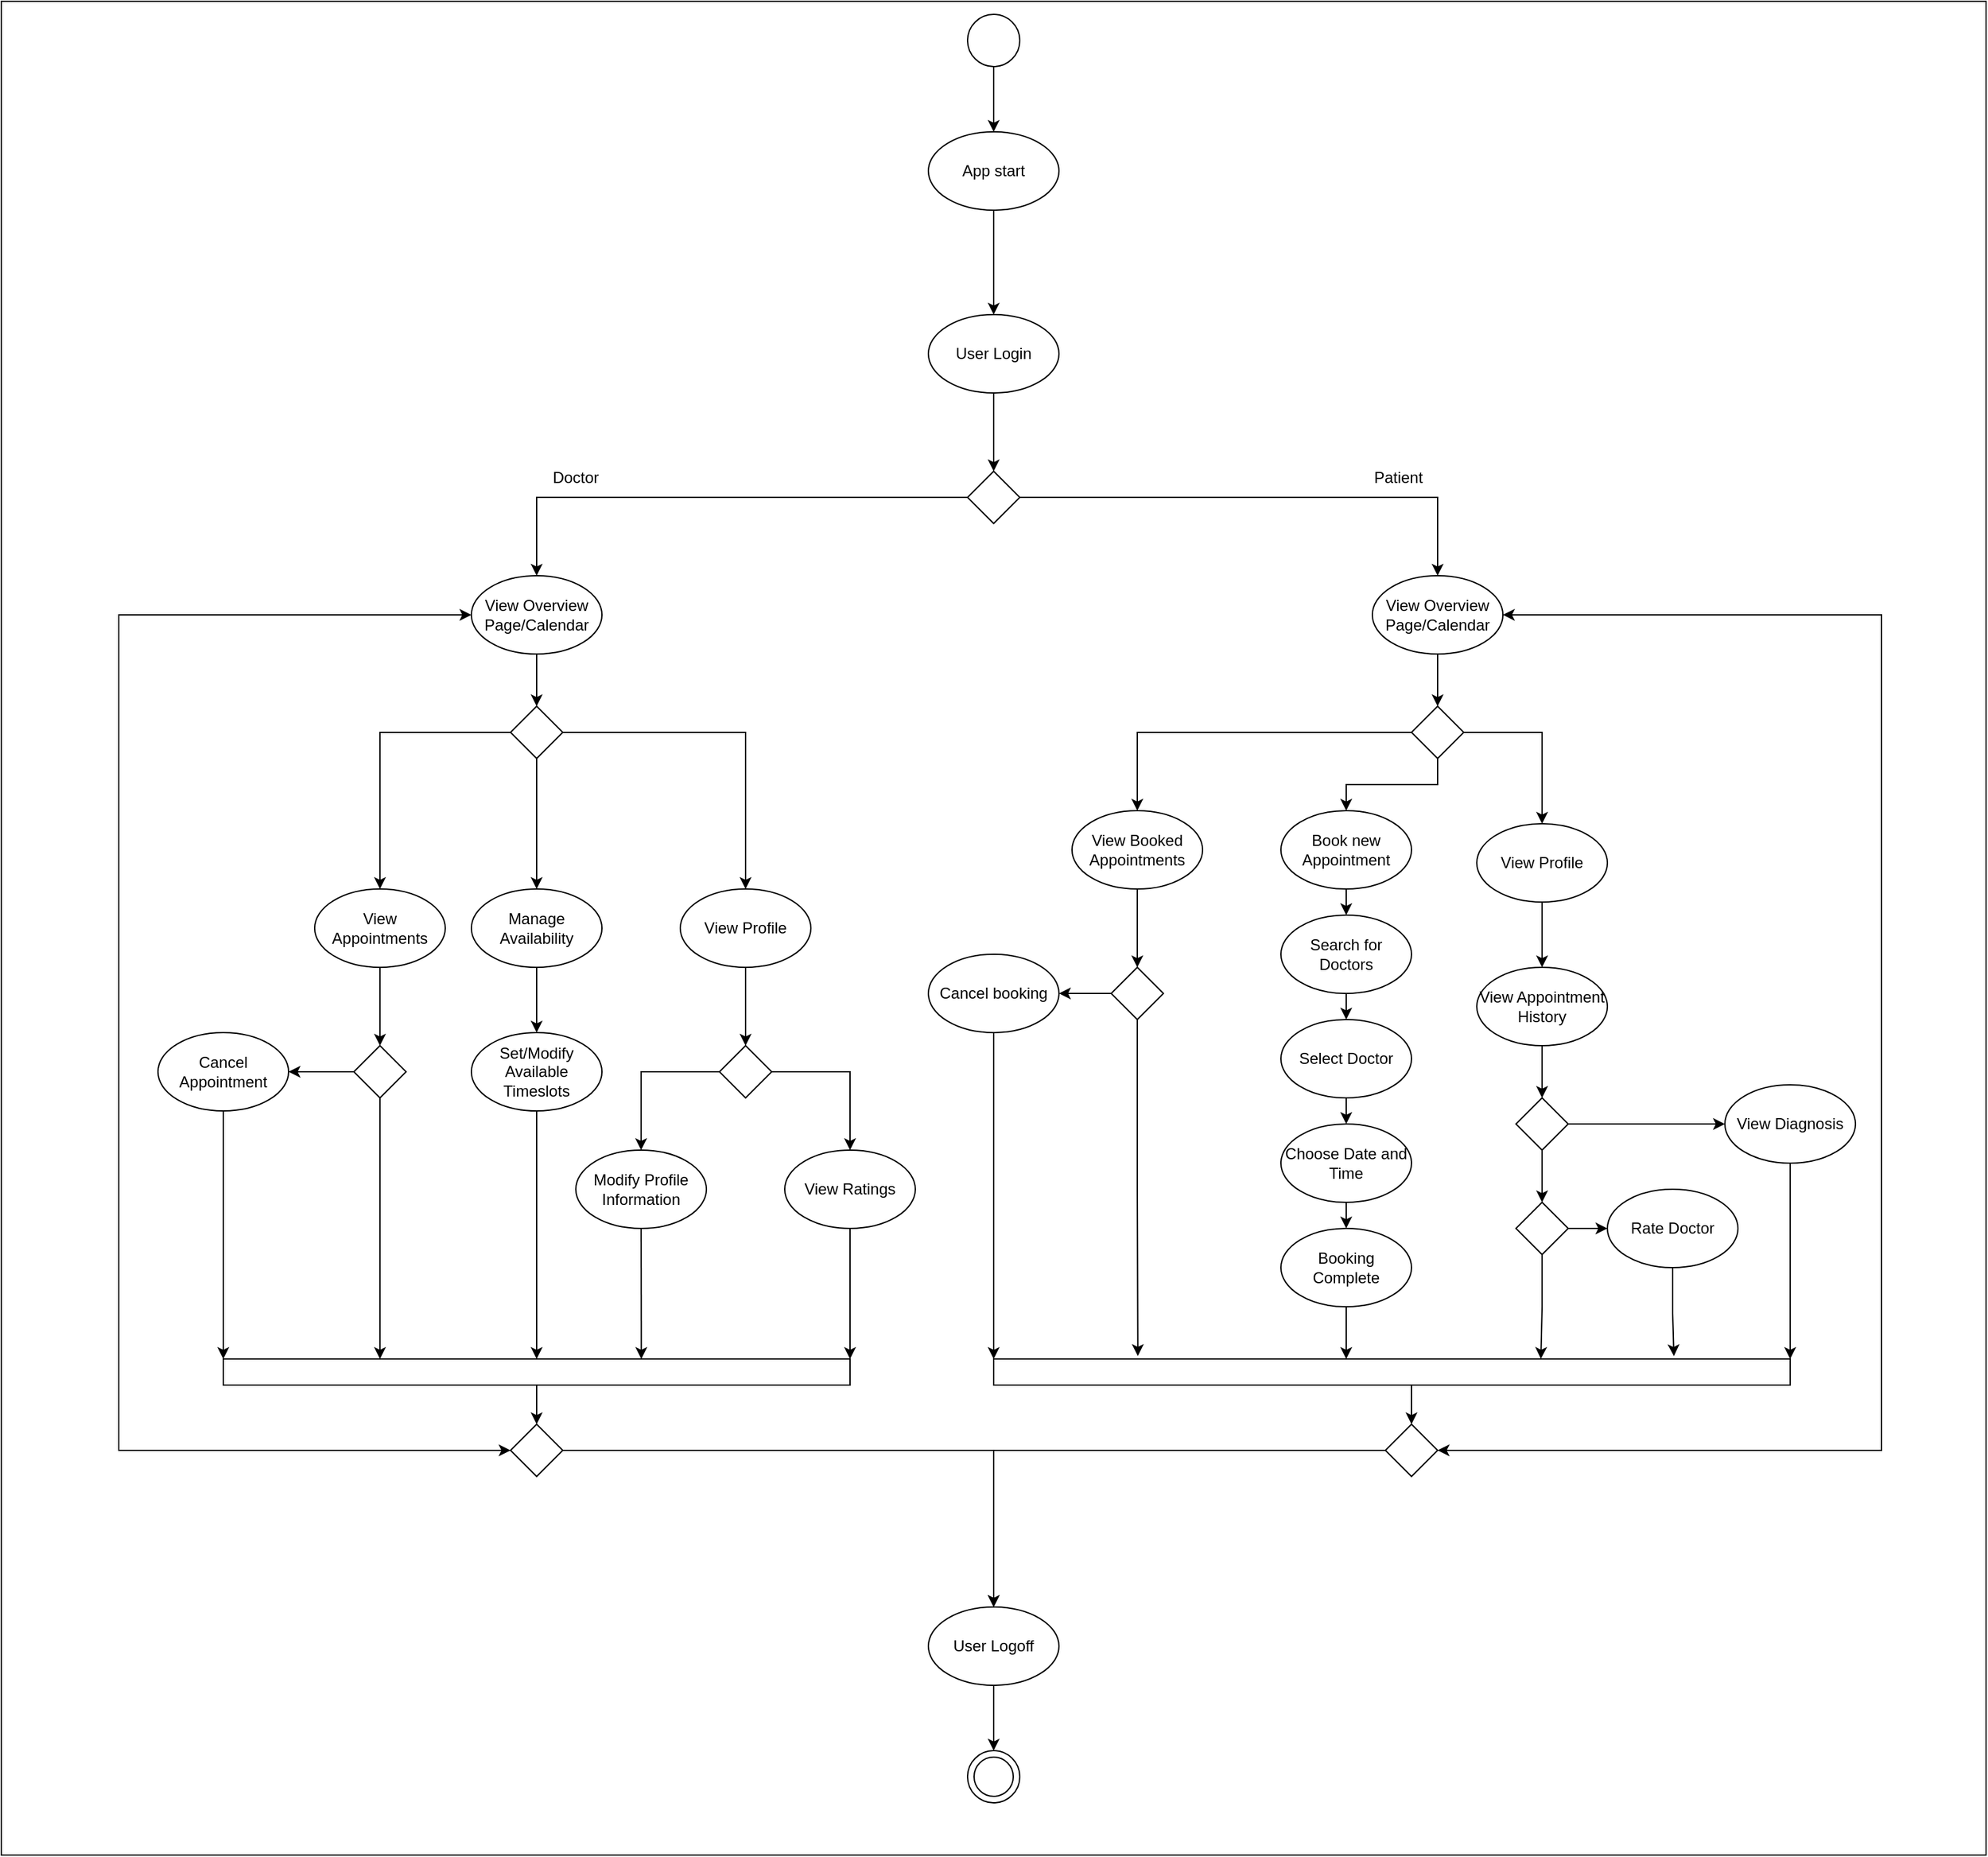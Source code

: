 <mxfile version="26.2.12">
  <diagram name="Page-1" id="6pKnszKHuzy9kLr5Nu0_">
    <mxGraphModel dx="2993" dy="1133" grid="1" gridSize="10" guides="1" tooltips="1" connect="1" arrows="1" fold="1" page="1" pageScale="1" pageWidth="850" pageHeight="1100" math="0" shadow="0">
      <root>
        <mxCell id="0" />
        <mxCell id="1" parent="0" />
        <mxCell id="xkhYk-mLTDHi5yK7-aAF-93" value="" style="rounded=0;whiteSpace=wrap;html=1;movable=0;resizable=0;rotatable=0;deletable=0;editable=0;locked=1;connectable=0;" vertex="1" parent="1">
          <mxGeometry x="-160" y="20" width="1520" height="1420" as="geometry" />
        </mxCell>
        <mxCell id="xkhYk-mLTDHi5yK7-aAF-1" value="" style="ellipse;whiteSpace=wrap;html=1;aspect=fixed;fillColor=light-dark(#FFFFFF,#000000);" vertex="1" parent="1">
          <mxGeometry x="580" y="30" width="40" height="40" as="geometry" />
        </mxCell>
        <mxCell id="xkhYk-mLTDHi5yK7-aAF-2" value="" style="endArrow=classic;html=1;rounded=0;exitX=0.5;exitY=1;exitDx=0;exitDy=0;" edge="1" parent="1" source="xkhYk-mLTDHi5yK7-aAF-1" target="xkhYk-mLTDHi5yK7-aAF-3">
          <mxGeometry width="50" height="50" relative="1" as="geometry">
            <mxPoint x="640" y="70" as="sourcePoint" />
            <mxPoint x="630" y="120" as="targetPoint" />
          </mxGeometry>
        </mxCell>
        <mxCell id="xkhYk-mLTDHi5yK7-aAF-3" value="App start" style="ellipse;whiteSpace=wrap;html=1;" vertex="1" parent="1">
          <mxGeometry x="550" y="120" width="100" height="60" as="geometry" />
        </mxCell>
        <mxCell id="xkhYk-mLTDHi5yK7-aAF-4" value="" style="endArrow=classic;html=1;rounded=0;exitX=0.5;exitY=1;exitDx=0;exitDy=0;" edge="1" parent="1" source="xkhYk-mLTDHi5yK7-aAF-3" target="xkhYk-mLTDHi5yK7-aAF-5">
          <mxGeometry width="50" height="50" relative="1" as="geometry">
            <mxPoint x="660" y="360" as="sourcePoint" />
            <mxPoint x="630" y="260" as="targetPoint" />
          </mxGeometry>
        </mxCell>
        <mxCell id="xkhYk-mLTDHi5yK7-aAF-5" value="User Login" style="ellipse;whiteSpace=wrap;html=1;" vertex="1" parent="1">
          <mxGeometry x="550" y="260" width="100" height="60" as="geometry" />
        </mxCell>
        <mxCell id="xkhYk-mLTDHi5yK7-aAF-6" value="" style="endArrow=classic;html=1;rounded=0;exitX=1;exitY=0.5;exitDx=0;exitDy=0;entryX=0.5;entryY=0;entryDx=0;entryDy=0;" edge="1" parent="1" source="xkhYk-mLTDHi5yK7-aAF-11" target="xkhYk-mLTDHi5yK7-aAF-51">
          <mxGeometry width="50" height="50" relative="1" as="geometry">
            <mxPoint x="980" y="400" as="sourcePoint" />
            <mxPoint x="1080" y="460" as="targetPoint" />
            <Array as="points">
              <mxPoint x="940" y="400" />
            </Array>
          </mxGeometry>
        </mxCell>
        <mxCell id="xkhYk-mLTDHi5yK7-aAF-7" value="" style="endArrow=classic;html=1;rounded=0;exitX=0;exitY=0.5;exitDx=0;exitDy=0;entryX=0.5;entryY=0;entryDx=0;entryDy=0;" edge="1" parent="1" source="xkhYk-mLTDHi5yK7-aAF-11" target="xkhYk-mLTDHi5yK7-aAF-48">
          <mxGeometry width="50" height="50" relative="1" as="geometry">
            <mxPoint x="380" y="400" as="sourcePoint" />
            <mxPoint x="267.554" y="440.45" as="targetPoint" />
            <Array as="points">
              <mxPoint x="250" y="400" />
            </Array>
          </mxGeometry>
        </mxCell>
        <mxCell id="xkhYk-mLTDHi5yK7-aAF-9" value="Doctor" style="text;html=1;align=center;verticalAlign=middle;whiteSpace=wrap;rounded=0;" vertex="1" parent="1">
          <mxGeometry x="250" y="370" width="60" height="30" as="geometry" />
        </mxCell>
        <mxCell id="xkhYk-mLTDHi5yK7-aAF-10" value="Patient" style="text;html=1;align=center;verticalAlign=middle;whiteSpace=wrap;rounded=0;" vertex="1" parent="1">
          <mxGeometry x="880" y="370" width="60" height="30" as="geometry" />
        </mxCell>
        <mxCell id="xkhYk-mLTDHi5yK7-aAF-11" value="" style="rhombus;whiteSpace=wrap;html=1;fillColor=light-dark(#FFFFFF,#000000);" vertex="1" parent="1">
          <mxGeometry x="580" y="380" width="40" height="40" as="geometry" />
        </mxCell>
        <mxCell id="xkhYk-mLTDHi5yK7-aAF-12" value="" style="endArrow=classic;html=1;rounded=0;exitX=0.5;exitY=1;exitDx=0;exitDy=0;entryX=0.5;entryY=0;entryDx=0;entryDy=0;" edge="1" parent="1" source="xkhYk-mLTDHi5yK7-aAF-5" target="xkhYk-mLTDHi5yK7-aAF-11">
          <mxGeometry width="50" height="50" relative="1" as="geometry">
            <mxPoint x="660" y="460" as="sourcePoint" />
            <mxPoint x="710" y="410" as="targetPoint" />
          </mxGeometry>
        </mxCell>
        <mxCell id="xkhYk-mLTDHi5yK7-aAF-14" value="" style="endArrow=classic;html=1;rounded=0;exitX=0;exitY=0.5;exitDx=0;exitDy=0;entryX=0.5;entryY=0;entryDx=0;entryDy=0;" edge="1" parent="1" source="xkhYk-mLTDHi5yK7-aAF-15" target="xkhYk-mLTDHi5yK7-aAF-21">
          <mxGeometry width="50" height="50" relative="1" as="geometry">
            <mxPoint x="230" y="580" as="sourcePoint" />
            <mxPoint x="130" y="640" as="targetPoint" />
            <Array as="points">
              <mxPoint x="130" y="580" />
            </Array>
          </mxGeometry>
        </mxCell>
        <mxCell id="xkhYk-mLTDHi5yK7-aAF-15" value="" style="rhombus;whiteSpace=wrap;html=1;fillColor=light-dark(#FFFFFF,#000000);" vertex="1" parent="1">
          <mxGeometry x="230" y="560" width="40" height="40" as="geometry" />
        </mxCell>
        <mxCell id="xkhYk-mLTDHi5yK7-aAF-16" value="" style="endArrow=classic;html=1;rounded=0;exitX=1;exitY=0.5;exitDx=0;exitDy=0;entryX=0.5;entryY=0;entryDx=0;entryDy=0;" edge="1" parent="1" source="xkhYk-mLTDHi5yK7-aAF-15" target="xkhYk-mLTDHi5yK7-aAF-20">
          <mxGeometry width="50" height="50" relative="1" as="geometry">
            <mxPoint x="270" y="580" as="sourcePoint" />
            <mxPoint x="370" y="660" as="targetPoint" />
            <Array as="points">
              <mxPoint x="410" y="580" />
            </Array>
          </mxGeometry>
        </mxCell>
        <mxCell id="xkhYk-mLTDHi5yK7-aAF-17" value="" style="endArrow=classic;html=1;rounded=0;exitX=0.5;exitY=1;exitDx=0;exitDy=0;entryX=0.5;entryY=0;entryDx=0;entryDy=0;" edge="1" parent="1" source="xkhYk-mLTDHi5yK7-aAF-15" target="xkhYk-mLTDHi5yK7-aAF-18">
          <mxGeometry width="50" height="50" relative="1" as="geometry">
            <mxPoint x="250" y="600" as="sourcePoint" />
            <mxPoint x="250" y="660" as="targetPoint" />
          </mxGeometry>
        </mxCell>
        <mxCell id="xkhYk-mLTDHi5yK7-aAF-18" value="Manage Availability" style="ellipse;whiteSpace=wrap;html=1;" vertex="1" parent="1">
          <mxGeometry x="200" y="700" width="100" height="60" as="geometry" />
        </mxCell>
        <mxCell id="xkhYk-mLTDHi5yK7-aAF-20" value="View Profile" style="ellipse;whiteSpace=wrap;html=1;" vertex="1" parent="1">
          <mxGeometry x="360" y="700" width="100" height="60" as="geometry" />
        </mxCell>
        <mxCell id="xkhYk-mLTDHi5yK7-aAF-21" value="View Appointments" style="ellipse;whiteSpace=wrap;html=1;" vertex="1" parent="1">
          <mxGeometry x="80" y="700" width="100" height="60" as="geometry" />
        </mxCell>
        <mxCell id="xkhYk-mLTDHi5yK7-aAF-22" value="" style="endArrow=classic;html=1;rounded=0;exitX=0.5;exitY=1;exitDx=0;exitDy=0;" edge="1" parent="1" source="xkhYk-mLTDHi5yK7-aAF-18" target="xkhYk-mLTDHi5yK7-aAF-23">
          <mxGeometry width="50" height="50" relative="1" as="geometry">
            <mxPoint x="390" y="800" as="sourcePoint" />
            <mxPoint x="130" y="820" as="targetPoint" />
          </mxGeometry>
        </mxCell>
        <mxCell id="xkhYk-mLTDHi5yK7-aAF-23" value="Set/Modify Available Timeslots" style="ellipse;whiteSpace=wrap;html=1;" vertex="1" parent="1">
          <mxGeometry x="200" y="810" width="100" height="60" as="geometry" />
        </mxCell>
        <mxCell id="xkhYk-mLTDHi5yK7-aAF-24" value="" style="endArrow=classic;html=1;rounded=0;exitX=0.5;exitY=1;exitDx=0;exitDy=0;entryX=0.5;entryY=0;entryDx=0;entryDy=0;" edge="1" parent="1" source="xkhYk-mLTDHi5yK7-aAF-21" target="xkhYk-mLTDHi5yK7-aAF-26">
          <mxGeometry width="50" height="50" relative="1" as="geometry">
            <mxPoint x="150" y="880" as="sourcePoint" />
            <mxPoint x="130" y="820" as="targetPoint" />
          </mxGeometry>
        </mxCell>
        <mxCell id="xkhYk-mLTDHi5yK7-aAF-26" value="" style="rhombus;whiteSpace=wrap;html=1;" vertex="1" parent="1">
          <mxGeometry x="110" y="820" width="40" height="40" as="geometry" />
        </mxCell>
        <mxCell id="xkhYk-mLTDHi5yK7-aAF-27" value="" style="endArrow=classic;html=1;rounded=0;exitX=0;exitY=0.5;exitDx=0;exitDy=0;entryX=1;entryY=0.5;entryDx=0;entryDy=0;" edge="1" parent="1" source="xkhYk-mLTDHi5yK7-aAF-26" target="xkhYk-mLTDHi5yK7-aAF-28">
          <mxGeometry width="50" height="50" relative="1" as="geometry">
            <mxPoint x="220" y="850" as="sourcePoint" />
            <mxPoint x="60" y="840" as="targetPoint" />
          </mxGeometry>
        </mxCell>
        <mxCell id="xkhYk-mLTDHi5yK7-aAF-28" value="Cancel Appointment" style="ellipse;whiteSpace=wrap;html=1;" vertex="1" parent="1">
          <mxGeometry x="-40" y="810" width="100" height="60" as="geometry" />
        </mxCell>
        <mxCell id="xkhYk-mLTDHi5yK7-aAF-29" value="" style="endArrow=classic;html=1;rounded=0;exitX=0.5;exitY=1;exitDx=0;exitDy=0;entryX=0.25;entryY=0;entryDx=0;entryDy=0;" edge="1" parent="1" source="xkhYk-mLTDHi5yK7-aAF-26" target="xkhYk-mLTDHi5yK7-aAF-40">
          <mxGeometry width="50" height="50" relative="1" as="geometry">
            <mxPoint x="220" y="810" as="sourcePoint" />
            <mxPoint x="130" y="980" as="targetPoint" />
          </mxGeometry>
        </mxCell>
        <mxCell id="xkhYk-mLTDHi5yK7-aAF-30" value="" style="endArrow=classic;html=1;rounded=0;exitX=0.5;exitY=1;exitDx=0;exitDy=0;entryX=0;entryY=0;entryDx=0;entryDy=0;" edge="1" parent="1" source="xkhYk-mLTDHi5yK7-aAF-28" target="xkhYk-mLTDHi5yK7-aAF-40">
          <mxGeometry width="50" height="50" relative="1" as="geometry">
            <mxPoint x="10" y="830" as="sourcePoint" />
            <mxPoint x="10" y="980" as="targetPoint" />
          </mxGeometry>
        </mxCell>
        <mxCell id="xkhYk-mLTDHi5yK7-aAF-31" value="" style="endArrow=classic;html=1;rounded=0;exitX=0.5;exitY=1;exitDx=0;exitDy=0;entryX=0.5;entryY=0;entryDx=0;entryDy=0;" edge="1" parent="1" source="xkhYk-mLTDHi5yK7-aAF-23" target="xkhYk-mLTDHi5yK7-aAF-40">
          <mxGeometry width="50" height="50" relative="1" as="geometry">
            <mxPoint x="220" y="810" as="sourcePoint" />
            <mxPoint x="250" y="980" as="targetPoint" />
          </mxGeometry>
        </mxCell>
        <mxCell id="xkhYk-mLTDHi5yK7-aAF-32" value="" style="endArrow=classic;html=1;rounded=0;exitX=0.5;exitY=1;exitDx=0;exitDy=0;entryX=0.5;entryY=0;entryDx=0;entryDy=0;" edge="1" parent="1" source="xkhYk-mLTDHi5yK7-aAF-20" target="xkhYk-mLTDHi5yK7-aAF-33">
          <mxGeometry width="50" height="50" relative="1" as="geometry">
            <mxPoint x="410" y="820" as="sourcePoint" />
            <mxPoint x="410" y="770" as="targetPoint" />
          </mxGeometry>
        </mxCell>
        <mxCell id="xkhYk-mLTDHi5yK7-aAF-33" value="" style="rhombus;whiteSpace=wrap;html=1;fillColor=light-dark(#FFFFFF,#000000);" vertex="1" parent="1">
          <mxGeometry x="390" y="820" width="40" height="40" as="geometry" />
        </mxCell>
        <mxCell id="xkhYk-mLTDHi5yK7-aAF-34" value="" style="endArrow=classic;html=1;rounded=0;exitX=1;exitY=0.5;exitDx=0;exitDy=0;entryX=0.5;entryY=0;entryDx=0;entryDy=0;" edge="1" parent="1" source="xkhYk-mLTDHi5yK7-aAF-33">
          <mxGeometry width="50" height="50" relative="1" as="geometry">
            <mxPoint x="360" y="820" as="sourcePoint" />
            <mxPoint x="490" y="900" as="targetPoint" />
            <Array as="points">
              <mxPoint x="490" y="840" />
            </Array>
          </mxGeometry>
        </mxCell>
        <mxCell id="xkhYk-mLTDHi5yK7-aAF-35" value="" style="endArrow=classic;html=1;rounded=0;exitX=0;exitY=0.5;exitDx=0;exitDy=0;entryX=0.5;entryY=0;entryDx=0;entryDy=0;" edge="1" parent="1" source="xkhYk-mLTDHi5yK7-aAF-33" target="xkhYk-mLTDHi5yK7-aAF-36">
          <mxGeometry width="50" height="50" relative="1" as="geometry">
            <mxPoint x="360" y="920" as="sourcePoint" />
            <mxPoint x="330" y="900" as="targetPoint" />
            <Array as="points">
              <mxPoint x="330" y="840" />
            </Array>
          </mxGeometry>
        </mxCell>
        <mxCell id="xkhYk-mLTDHi5yK7-aAF-36" value="Modify Profile Information" style="ellipse;whiteSpace=wrap;html=1;" vertex="1" parent="1">
          <mxGeometry x="280" y="900" width="100" height="60" as="geometry" />
        </mxCell>
        <mxCell id="xkhYk-mLTDHi5yK7-aAF-37" value="View Ratings" style="ellipse;whiteSpace=wrap;html=1;" vertex="1" parent="1">
          <mxGeometry x="440" y="900" width="100" height="60" as="geometry" />
        </mxCell>
        <mxCell id="xkhYk-mLTDHi5yK7-aAF-38" value="" style="endArrow=classic;html=1;rounded=0;exitX=0.5;exitY=1;exitDx=0;exitDy=0;entryX=0.667;entryY=0;entryDx=0;entryDy=0;entryPerimeter=0;" edge="1" parent="1" source="xkhYk-mLTDHi5yK7-aAF-36" target="xkhYk-mLTDHi5yK7-aAF-40">
          <mxGeometry width="50" height="50" relative="1" as="geometry">
            <mxPoint x="350" y="990" as="sourcePoint" />
            <mxPoint x="330" y="980" as="targetPoint" />
          </mxGeometry>
        </mxCell>
        <mxCell id="xkhYk-mLTDHi5yK7-aAF-39" value="" style="endArrow=classic;html=1;rounded=0;exitX=0.5;exitY=1;exitDx=0;exitDy=0;entryX=1;entryY=0;entryDx=0;entryDy=0;" edge="1" parent="1" source="xkhYk-mLTDHi5yK7-aAF-37" target="xkhYk-mLTDHi5yK7-aAF-40">
          <mxGeometry width="50" height="50" relative="1" as="geometry">
            <mxPoint x="360" y="980" as="sourcePoint" />
            <mxPoint x="490" y="980" as="targetPoint" />
          </mxGeometry>
        </mxCell>
        <mxCell id="xkhYk-mLTDHi5yK7-aAF-40" value="" style="rounded=0;whiteSpace=wrap;html=1;" vertex="1" parent="1">
          <mxGeometry x="10" y="1060" width="480" height="20" as="geometry" />
        </mxCell>
        <mxCell id="xkhYk-mLTDHi5yK7-aAF-41" value="" style="endArrow=classic;html=1;rounded=0;exitX=0.5;exitY=1;exitDx=0;exitDy=0;entryX=0.5;entryY=0;entryDx=0;entryDy=0;" edge="1" parent="1" source="xkhYk-mLTDHi5yK7-aAF-40">
          <mxGeometry width="50" height="50" relative="1" as="geometry">
            <mxPoint x="360" y="1080" as="sourcePoint" />
            <mxPoint x="250" y="1110" as="targetPoint" />
          </mxGeometry>
        </mxCell>
        <mxCell id="xkhYk-mLTDHi5yK7-aAF-42" value="" style="rhombus;whiteSpace=wrap;html=1;" vertex="1" parent="1">
          <mxGeometry x="230" y="1110" width="40" height="40" as="geometry" />
        </mxCell>
        <mxCell id="xkhYk-mLTDHi5yK7-aAF-43" value="" style="endArrow=classic;html=1;rounded=0;exitX=1;exitY=0.5;exitDx=0;exitDy=0;entryX=0.5;entryY=0;entryDx=0;entryDy=0;" edge="1" parent="1" source="xkhYk-mLTDHi5yK7-aAF-42" target="xkhYk-mLTDHi5yK7-aAF-91">
          <mxGeometry width="50" height="50" relative="1" as="geometry">
            <mxPoint x="390" y="1160" as="sourcePoint" />
            <mxPoint x="620" y="1260" as="targetPoint" />
            <Array as="points">
              <mxPoint x="600" y="1130" />
            </Array>
          </mxGeometry>
        </mxCell>
        <mxCell id="xkhYk-mLTDHi5yK7-aAF-44" value="" style="ellipse;whiteSpace=wrap;html=1;aspect=fixed;fillColor=light-dark(#FFFFFF,#FFFFFF);" vertex="1" parent="1">
          <mxGeometry x="580" y="1360" width="40" height="40" as="geometry" />
        </mxCell>
        <mxCell id="xkhYk-mLTDHi5yK7-aAF-45" value="" style="ellipse;whiteSpace=wrap;html=1;aspect=fixed;" vertex="1" parent="1">
          <mxGeometry x="585" y="1365" width="30" height="30" as="geometry" />
        </mxCell>
        <mxCell id="xkhYk-mLTDHi5yK7-aAF-48" value="View Overview Page/Calendar" style="ellipse;whiteSpace=wrap;html=1;strokeColor=default;align=center;verticalAlign=middle;fontFamily=Helvetica;fontSize=12;fontColor=default;fillColor=default;" vertex="1" parent="1">
          <mxGeometry x="200" y="460" width="100" height="60" as="geometry" />
        </mxCell>
        <mxCell id="xkhYk-mLTDHi5yK7-aAF-49" value="" style="endArrow=classic;html=1;rounded=0;exitX=0.5;exitY=1;exitDx=0;exitDy=0;entryX=0.5;entryY=0;entryDx=0;entryDy=0;" edge="1" parent="1" source="xkhYk-mLTDHi5yK7-aAF-48" target="xkhYk-mLTDHi5yK7-aAF-15">
          <mxGeometry width="50" height="50" relative="1" as="geometry">
            <mxPoint x="360" y="610" as="sourcePoint" />
            <mxPoint x="410" y="560" as="targetPoint" />
          </mxGeometry>
        </mxCell>
        <mxCell id="xkhYk-mLTDHi5yK7-aAF-50" value="" style="endArrow=classic;startArrow=classic;html=1;rounded=0;entryX=0;entryY=0.5;entryDx=0;entryDy=0;exitX=0;exitY=0.5;exitDx=0;exitDy=0;" edge="1" parent="1" source="xkhYk-mLTDHi5yK7-aAF-48" target="xkhYk-mLTDHi5yK7-aAF-42">
          <mxGeometry width="50" height="50" relative="1" as="geometry">
            <mxPoint x="-40" y="1080" as="sourcePoint" />
            <mxPoint x="230" y="1130" as="targetPoint" />
            <Array as="points">
              <mxPoint x="-70" y="490" />
              <mxPoint x="-70" y="1130" />
            </Array>
          </mxGeometry>
        </mxCell>
        <mxCell id="xkhYk-mLTDHi5yK7-aAF-51" value="View Overview Page/Calendar" style="ellipse;whiteSpace=wrap;html=1;strokeColor=default;align=center;verticalAlign=middle;fontFamily=Helvetica;fontSize=12;fontColor=default;fillColor=default;" vertex="1" parent="1">
          <mxGeometry x="890" y="460" width="100" height="60" as="geometry" />
        </mxCell>
        <mxCell id="xkhYk-mLTDHi5yK7-aAF-72" style="edgeStyle=orthogonalEdgeStyle;rounded=0;orthogonalLoop=1;jettySize=auto;html=1;exitX=0.5;exitY=1;exitDx=0;exitDy=0;entryX=0.5;entryY=0;entryDx=0;entryDy=0;" edge="1" parent="1" source="xkhYk-mLTDHi5yK7-aAF-52" target="xkhYk-mLTDHi5yK7-aAF-96">
          <mxGeometry relative="1" as="geometry" />
        </mxCell>
        <mxCell id="xkhYk-mLTDHi5yK7-aAF-52" value="View Appointment History" style="ellipse;whiteSpace=wrap;html=1;strokeColor=default;align=center;verticalAlign=middle;fontFamily=Helvetica;fontSize=12;fontColor=default;fillColor=default;" vertex="1" parent="1">
          <mxGeometry x="970" y="760" width="100" height="60" as="geometry" />
        </mxCell>
        <mxCell id="xkhYk-mLTDHi5yK7-aAF-70" style="edgeStyle=orthogonalEdgeStyle;rounded=0;orthogonalLoop=1;jettySize=auto;html=1;exitX=0.5;exitY=1;exitDx=0;exitDy=0;entryX=0.5;entryY=0;entryDx=0;entryDy=0;" edge="1" parent="1" source="xkhYk-mLTDHi5yK7-aAF-53" target="xkhYk-mLTDHi5yK7-aAF-60">
          <mxGeometry relative="1" as="geometry" />
        </mxCell>
        <mxCell id="xkhYk-mLTDHi5yK7-aAF-53" value="View Booked Appointments" style="ellipse;whiteSpace=wrap;html=1;strokeColor=default;align=center;verticalAlign=middle;fontFamily=Helvetica;fontSize=12;fontColor=default;fillColor=default;" vertex="1" parent="1">
          <mxGeometry x="660" y="640" width="100" height="60" as="geometry" />
        </mxCell>
        <mxCell id="xkhYk-mLTDHi5yK7-aAF-74" style="edgeStyle=orthogonalEdgeStyle;rounded=0;orthogonalLoop=1;jettySize=auto;html=1;exitX=0.5;exitY=1;exitDx=0;exitDy=0;entryX=0.5;entryY=0;entryDx=0;entryDy=0;" edge="1" parent="1" target="xkhYk-mLTDHi5yK7-aAF-55">
          <mxGeometry relative="1" as="geometry">
            <mxPoint x="870" y="700" as="sourcePoint" />
          </mxGeometry>
        </mxCell>
        <mxCell id="xkhYk-mLTDHi5yK7-aAF-54" value="Book new Appointment" style="ellipse;whiteSpace=wrap;html=1;strokeColor=default;align=center;verticalAlign=middle;fontFamily=Helvetica;fontSize=12;fontColor=default;fillColor=default;" vertex="1" parent="1">
          <mxGeometry x="820" y="640" width="100" height="60" as="geometry" />
        </mxCell>
        <mxCell id="xkhYk-mLTDHi5yK7-aAF-75" style="edgeStyle=orthogonalEdgeStyle;rounded=0;orthogonalLoop=1;jettySize=auto;html=1;exitX=0.5;exitY=1;exitDx=0;exitDy=0;entryX=0.5;entryY=0;entryDx=0;entryDy=0;" edge="1" parent="1" source="xkhYk-mLTDHi5yK7-aAF-55" target="xkhYk-mLTDHi5yK7-aAF-57">
          <mxGeometry relative="1" as="geometry" />
        </mxCell>
        <mxCell id="xkhYk-mLTDHi5yK7-aAF-55" value="Search for Doctors" style="ellipse;whiteSpace=wrap;html=1;strokeColor=default;align=center;verticalAlign=middle;fontFamily=Helvetica;fontSize=12;fontColor=default;fillColor=default;" vertex="1" parent="1">
          <mxGeometry x="820" y="720" width="100" height="60" as="geometry" />
        </mxCell>
        <mxCell id="xkhYk-mLTDHi5yK7-aAF-77" style="edgeStyle=orthogonalEdgeStyle;rounded=0;orthogonalLoop=1;jettySize=auto;html=1;exitX=0.5;exitY=1;exitDx=0;exitDy=0;entryX=0.5;entryY=0;entryDx=0;entryDy=0;" edge="1" parent="1" source="xkhYk-mLTDHi5yK7-aAF-56" target="xkhYk-mLTDHi5yK7-aAF-58">
          <mxGeometry relative="1" as="geometry" />
        </mxCell>
        <mxCell id="xkhYk-mLTDHi5yK7-aAF-56" value="Choose Date and Time" style="ellipse;whiteSpace=wrap;html=1;strokeColor=default;align=center;verticalAlign=middle;fontFamily=Helvetica;fontSize=12;fontColor=default;fillColor=default;" vertex="1" parent="1">
          <mxGeometry x="820" y="880" width="100" height="60" as="geometry" />
        </mxCell>
        <mxCell id="xkhYk-mLTDHi5yK7-aAF-76" style="edgeStyle=orthogonalEdgeStyle;rounded=0;orthogonalLoop=1;jettySize=auto;html=1;exitX=0.5;exitY=1;exitDx=0;exitDy=0;entryX=0.5;entryY=0;entryDx=0;entryDy=0;" edge="1" parent="1" source="xkhYk-mLTDHi5yK7-aAF-57" target="xkhYk-mLTDHi5yK7-aAF-56">
          <mxGeometry relative="1" as="geometry" />
        </mxCell>
        <mxCell id="xkhYk-mLTDHi5yK7-aAF-57" value="Select Doctor" style="ellipse;whiteSpace=wrap;html=1;strokeColor=default;align=center;verticalAlign=middle;fontFamily=Helvetica;fontSize=12;fontColor=default;fillColor=default;" vertex="1" parent="1">
          <mxGeometry x="820" y="800" width="100" height="60" as="geometry" />
        </mxCell>
        <mxCell id="xkhYk-mLTDHi5yK7-aAF-58" value="Booking Complete" style="ellipse;whiteSpace=wrap;html=1;strokeColor=default;align=center;verticalAlign=middle;fontFamily=Helvetica;fontSize=12;fontColor=default;fillColor=default;" vertex="1" parent="1">
          <mxGeometry x="820" y="960" width="100" height="60" as="geometry" />
        </mxCell>
        <mxCell id="xkhYk-mLTDHi5yK7-aAF-59" value="Cancel booking" style="ellipse;whiteSpace=wrap;html=1;strokeColor=default;align=center;verticalAlign=middle;fontFamily=Helvetica;fontSize=12;fontColor=default;fillColor=default;" vertex="1" parent="1">
          <mxGeometry x="550" y="750" width="100" height="60" as="geometry" />
        </mxCell>
        <mxCell id="xkhYk-mLTDHi5yK7-aAF-71" style="edgeStyle=orthogonalEdgeStyle;rounded=0;orthogonalLoop=1;jettySize=auto;html=1;exitX=0;exitY=0.5;exitDx=0;exitDy=0;entryX=1;entryY=0.5;entryDx=0;entryDy=0;" edge="1" parent="1" source="xkhYk-mLTDHi5yK7-aAF-60" target="xkhYk-mLTDHi5yK7-aAF-59">
          <mxGeometry relative="1" as="geometry" />
        </mxCell>
        <mxCell id="xkhYk-mLTDHi5yK7-aAF-80" style="edgeStyle=orthogonalEdgeStyle;rounded=0;orthogonalLoop=1;jettySize=auto;html=1;exitX=0.5;exitY=1;exitDx=0;exitDy=0;entryX=0.181;entryY=-0.113;entryDx=0;entryDy=0;entryPerimeter=0;" edge="1" parent="1" source="xkhYk-mLTDHi5yK7-aAF-60" target="xkhYk-mLTDHi5yK7-aAF-78">
          <mxGeometry relative="1" as="geometry">
            <mxPoint x="780" y="1030" as="targetPoint" />
          </mxGeometry>
        </mxCell>
        <mxCell id="xkhYk-mLTDHi5yK7-aAF-60" value="" style="rhombus;whiteSpace=wrap;html=1;" vertex="1" parent="1">
          <mxGeometry x="690" y="760" width="40" height="40" as="geometry" />
        </mxCell>
        <mxCell id="xkhYk-mLTDHi5yK7-aAF-90" style="edgeStyle=orthogonalEdgeStyle;rounded=0;orthogonalLoop=1;jettySize=auto;html=1;exitX=0.5;exitY=1;exitDx=0;exitDy=0;entryX=0.854;entryY=-0.109;entryDx=0;entryDy=0;entryPerimeter=0;" edge="1" parent="1" source="xkhYk-mLTDHi5yK7-aAF-61" target="xkhYk-mLTDHi5yK7-aAF-78">
          <mxGeometry relative="1" as="geometry" />
        </mxCell>
        <mxCell id="xkhYk-mLTDHi5yK7-aAF-61" value="Rate Doctor" style="ellipse;whiteSpace=wrap;html=1;strokeColor=default;align=center;verticalAlign=middle;fontFamily=Helvetica;fontSize=12;fontColor=default;fillColor=default;" vertex="1" parent="1">
          <mxGeometry x="1070" y="930" width="100" height="60" as="geometry" />
        </mxCell>
        <mxCell id="xkhYk-mLTDHi5yK7-aAF-73" style="edgeStyle=orthogonalEdgeStyle;rounded=0;orthogonalLoop=1;jettySize=auto;html=1;exitX=1;exitY=0.5;exitDx=0;exitDy=0;entryX=0;entryY=0.5;entryDx=0;entryDy=0;" edge="1" parent="1" source="xkhYk-mLTDHi5yK7-aAF-62" target="xkhYk-mLTDHi5yK7-aAF-61">
          <mxGeometry relative="1" as="geometry" />
        </mxCell>
        <mxCell id="xkhYk-mLTDHi5yK7-aAF-79" style="edgeStyle=orthogonalEdgeStyle;rounded=0;orthogonalLoop=1;jettySize=auto;html=1;exitX=0.5;exitY=1;exitDx=0;exitDy=0;entryX=0.687;entryY=-0.004;entryDx=0;entryDy=0;entryPerimeter=0;" edge="1" parent="1" source="xkhYk-mLTDHi5yK7-aAF-62" target="xkhYk-mLTDHi5yK7-aAF-78">
          <mxGeometry relative="1" as="geometry">
            <mxPoint x="1100" y="1050" as="targetPoint" />
          </mxGeometry>
        </mxCell>
        <mxCell id="xkhYk-mLTDHi5yK7-aAF-62" value="" style="rhombus;whiteSpace=wrap;html=1;" vertex="1" parent="1">
          <mxGeometry x="1000" y="940" width="40" height="40" as="geometry" />
        </mxCell>
        <mxCell id="xkhYk-mLTDHi5yK7-aAF-67" style="edgeStyle=orthogonalEdgeStyle;rounded=0;orthogonalLoop=1;jettySize=auto;html=1;exitX=0;exitY=0.5;exitDx=0;exitDy=0;entryX=0.5;entryY=0;entryDx=0;entryDy=0;" edge="1" parent="1" source="xkhYk-mLTDHi5yK7-aAF-63" target="xkhYk-mLTDHi5yK7-aAF-53">
          <mxGeometry relative="1" as="geometry" />
        </mxCell>
        <mxCell id="xkhYk-mLTDHi5yK7-aAF-68" style="edgeStyle=orthogonalEdgeStyle;rounded=0;orthogonalLoop=1;jettySize=auto;html=1;exitX=1;exitY=0.5;exitDx=0;exitDy=0;entryX=0.5;entryY=0;entryDx=0;entryDy=0;" edge="1" parent="1" source="xkhYk-mLTDHi5yK7-aAF-63" target="xkhYk-mLTDHi5yK7-aAF-87">
          <mxGeometry relative="1" as="geometry">
            <mxPoint x="1100" y="650" as="targetPoint" />
          </mxGeometry>
        </mxCell>
        <mxCell id="xkhYk-mLTDHi5yK7-aAF-69" style="edgeStyle=orthogonalEdgeStyle;rounded=0;orthogonalLoop=1;jettySize=auto;html=1;exitX=0.5;exitY=1;exitDx=0;exitDy=0;entryX=0.5;entryY=0;entryDx=0;entryDy=0;" edge="1" parent="1" source="xkhYk-mLTDHi5yK7-aAF-63" target="xkhYk-mLTDHi5yK7-aAF-54">
          <mxGeometry relative="1" as="geometry" />
        </mxCell>
        <mxCell id="xkhYk-mLTDHi5yK7-aAF-63" value="" style="rhombus;whiteSpace=wrap;html=1;" vertex="1" parent="1">
          <mxGeometry x="920" y="560" width="40" height="40" as="geometry" />
        </mxCell>
        <mxCell id="xkhYk-mLTDHi5yK7-aAF-83" style="edgeStyle=orthogonalEdgeStyle;rounded=0;orthogonalLoop=1;jettySize=auto;html=1;exitX=0;exitY=0.5;exitDx=0;exitDy=0;entryX=0.5;entryY=0;entryDx=0;entryDy=0;" edge="1" parent="1" source="xkhYk-mLTDHi5yK7-aAF-64" target="xkhYk-mLTDHi5yK7-aAF-91">
          <mxGeometry relative="1" as="geometry">
            <mxPoint x="940" y="1130" as="sourcePoint" />
            <mxPoint x="670" y="1260" as="targetPoint" />
          </mxGeometry>
        </mxCell>
        <mxCell id="xkhYk-mLTDHi5yK7-aAF-65" value="" style="endArrow=classic;html=1;rounded=0;exitX=0.5;exitY=1;exitDx=0;exitDy=0;entryX=0.5;entryY=0;entryDx=0;entryDy=0;" edge="1" parent="1" source="xkhYk-mLTDHi5yK7-aAF-51" target="xkhYk-mLTDHi5yK7-aAF-63">
          <mxGeometry width="50" height="50" relative="1" as="geometry">
            <mxPoint x="780" y="700" as="sourcePoint" />
            <mxPoint x="830" y="650" as="targetPoint" />
          </mxGeometry>
        </mxCell>
        <mxCell id="xkhYk-mLTDHi5yK7-aAF-82" style="edgeStyle=orthogonalEdgeStyle;rounded=0;orthogonalLoop=1;jettySize=auto;html=1;exitX=0.5;exitY=1;exitDx=0;exitDy=0;entryX=0.5;entryY=0;entryDx=0;entryDy=0;" edge="1" parent="1" source="xkhYk-mLTDHi5yK7-aAF-78" target="xkhYk-mLTDHi5yK7-aAF-64">
          <mxGeometry relative="1" as="geometry" />
        </mxCell>
        <mxCell id="xkhYk-mLTDHi5yK7-aAF-78" value="" style="rounded=0;whiteSpace=wrap;html=1;" vertex="1" parent="1">
          <mxGeometry x="600" y="1060" width="610" height="20" as="geometry" />
        </mxCell>
        <mxCell id="xkhYk-mLTDHi5yK7-aAF-81" style="edgeStyle=orthogonalEdgeStyle;rounded=0;orthogonalLoop=1;jettySize=auto;html=1;exitX=0.5;exitY=1;exitDx=0;exitDy=0;" edge="1" parent="1" source="xkhYk-mLTDHi5yK7-aAF-58">
          <mxGeometry relative="1" as="geometry">
            <mxPoint x="870" y="1060" as="targetPoint" />
          </mxGeometry>
        </mxCell>
        <mxCell id="xkhYk-mLTDHi5yK7-aAF-85" value="" style="endArrow=classic;startArrow=classic;html=1;rounded=0;exitX=1;exitY=0.5;exitDx=0;exitDy=0;entryX=1;entryY=0.5;entryDx=0;entryDy=0;" edge="1" parent="1" source="xkhYk-mLTDHi5yK7-aAF-64" target="xkhYk-mLTDHi5yK7-aAF-51">
          <mxGeometry width="50" height="50" relative="1" as="geometry">
            <mxPoint x="700" y="810" as="sourcePoint" />
            <mxPoint x="750" y="760" as="targetPoint" />
            <Array as="points">
              <mxPoint x="1280" y="1130" />
              <mxPoint x="1280" y="490" />
            </Array>
          </mxGeometry>
        </mxCell>
        <mxCell id="xkhYk-mLTDHi5yK7-aAF-88" style="edgeStyle=orthogonalEdgeStyle;rounded=0;orthogonalLoop=1;jettySize=auto;html=1;exitX=0.5;exitY=1;exitDx=0;exitDy=0;entryX=0.5;entryY=0;entryDx=0;entryDy=0;" edge="1" parent="1" source="xkhYk-mLTDHi5yK7-aAF-87" target="xkhYk-mLTDHi5yK7-aAF-52">
          <mxGeometry relative="1" as="geometry" />
        </mxCell>
        <mxCell id="xkhYk-mLTDHi5yK7-aAF-87" value="View Profile" style="ellipse;whiteSpace=wrap;html=1;strokeColor=default;align=center;verticalAlign=middle;fontFamily=Helvetica;fontSize=12;fontColor=default;fillColor=default;" vertex="1" parent="1">
          <mxGeometry x="970" y="650" width="100" height="60" as="geometry" />
        </mxCell>
        <mxCell id="xkhYk-mLTDHi5yK7-aAF-89" style="edgeStyle=orthogonalEdgeStyle;rounded=0;orthogonalLoop=1;jettySize=auto;html=1;exitX=0.5;exitY=1;exitDx=0;exitDy=0;entryX=0;entryY=0;entryDx=0;entryDy=0;" edge="1" parent="1" source="xkhYk-mLTDHi5yK7-aAF-59" target="xkhYk-mLTDHi5yK7-aAF-78">
          <mxGeometry relative="1" as="geometry" />
        </mxCell>
        <mxCell id="xkhYk-mLTDHi5yK7-aAF-92" style="edgeStyle=orthogonalEdgeStyle;rounded=0;orthogonalLoop=1;jettySize=auto;html=1;exitX=0.5;exitY=1;exitDx=0;exitDy=0;entryX=0.5;entryY=0;entryDx=0;entryDy=0;" edge="1" parent="1" source="xkhYk-mLTDHi5yK7-aAF-91" target="xkhYk-mLTDHi5yK7-aAF-44">
          <mxGeometry relative="1" as="geometry" />
        </mxCell>
        <mxCell id="xkhYk-mLTDHi5yK7-aAF-91" value="User Logoff" style="ellipse;whiteSpace=wrap;html=1;strokeColor=default;align=center;verticalAlign=middle;fontFamily=Helvetica;fontSize=12;fontColor=default;fillColor=default;" vertex="1" parent="1">
          <mxGeometry x="550" y="1250" width="100" height="60" as="geometry" />
        </mxCell>
        <mxCell id="xkhYk-mLTDHi5yK7-aAF-97" style="edgeStyle=orthogonalEdgeStyle;rounded=0;orthogonalLoop=1;jettySize=auto;html=1;exitX=0.5;exitY=1;exitDx=0;exitDy=0;entryX=1;entryY=0;entryDx=0;entryDy=0;" edge="1" parent="1" source="xkhYk-mLTDHi5yK7-aAF-94" target="xkhYk-mLTDHi5yK7-aAF-78">
          <mxGeometry relative="1" as="geometry" />
        </mxCell>
        <mxCell id="xkhYk-mLTDHi5yK7-aAF-94" value="View Diagnosis" style="ellipse;whiteSpace=wrap;html=1;strokeColor=default;align=center;verticalAlign=middle;fontFamily=Helvetica;fontSize=12;fontColor=default;fillColor=default;" vertex="1" parent="1">
          <mxGeometry x="1160" y="850" width="100" height="60" as="geometry" />
        </mxCell>
        <mxCell id="xkhYk-mLTDHi5yK7-aAF-95" style="edgeStyle=orthogonalEdgeStyle;rounded=0;orthogonalLoop=1;jettySize=auto;html=1;exitX=1;exitY=0.5;exitDx=0;exitDy=0;entryX=0;entryY=0.5;entryDx=0;entryDy=0;" edge="1" parent="1" source="xkhYk-mLTDHi5yK7-aAF-96" target="xkhYk-mLTDHi5yK7-aAF-94">
          <mxGeometry relative="1" as="geometry" />
        </mxCell>
        <mxCell id="xkhYk-mLTDHi5yK7-aAF-98" style="edgeStyle=orthogonalEdgeStyle;rounded=0;orthogonalLoop=1;jettySize=auto;html=1;exitX=0.5;exitY=1;exitDx=0;exitDy=0;entryX=0.5;entryY=0;entryDx=0;entryDy=0;" edge="1" parent="1" source="xkhYk-mLTDHi5yK7-aAF-96" target="xkhYk-mLTDHi5yK7-aAF-62">
          <mxGeometry relative="1" as="geometry" />
        </mxCell>
        <mxCell id="xkhYk-mLTDHi5yK7-aAF-96" value="" style="rhombus;whiteSpace=wrap;html=1;" vertex="1" parent="1">
          <mxGeometry x="1000" y="860" width="40" height="40" as="geometry" />
        </mxCell>
        <mxCell id="xkhYk-mLTDHi5yK7-aAF-99" value="" style="edgeStyle=orthogonalEdgeStyle;rounded=0;orthogonalLoop=1;jettySize=auto;html=1;exitX=0;exitY=0.5;exitDx=0;exitDy=0;entryX=0.5;entryY=0;entryDx=0;entryDy=0;" edge="1" parent="1" target="xkhYk-mLTDHi5yK7-aAF-64">
          <mxGeometry relative="1" as="geometry">
            <mxPoint x="940" y="1130" as="sourcePoint" />
            <mxPoint x="600" y="1250" as="targetPoint" />
          </mxGeometry>
        </mxCell>
        <mxCell id="xkhYk-mLTDHi5yK7-aAF-64" value="" style="rhombus;whiteSpace=wrap;html=1;" vertex="1" parent="1">
          <mxGeometry x="900" y="1110" width="40" height="40" as="geometry" />
        </mxCell>
      </root>
    </mxGraphModel>
  </diagram>
</mxfile>
